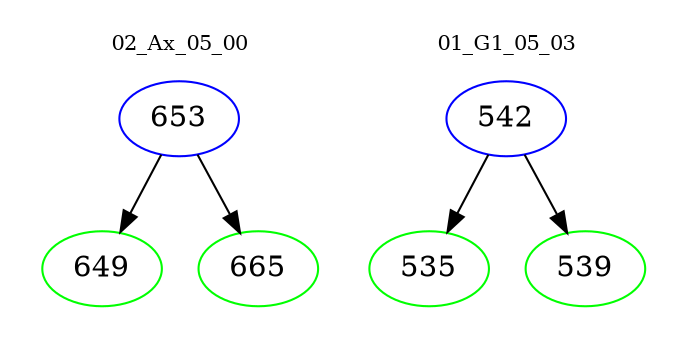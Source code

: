 digraph{
subgraph cluster_0 {
color = white
label = "02_Ax_05_00";
fontsize=10;
T0_653 [label="653", color="blue"]
T0_653 -> T0_649 [color="black"]
T0_649 [label="649", color="green"]
T0_653 -> T0_665 [color="black"]
T0_665 [label="665", color="green"]
}
subgraph cluster_1 {
color = white
label = "01_G1_05_03";
fontsize=10;
T1_542 [label="542", color="blue"]
T1_542 -> T1_535 [color="black"]
T1_535 [label="535", color="green"]
T1_542 -> T1_539 [color="black"]
T1_539 [label="539", color="green"]
}
}
